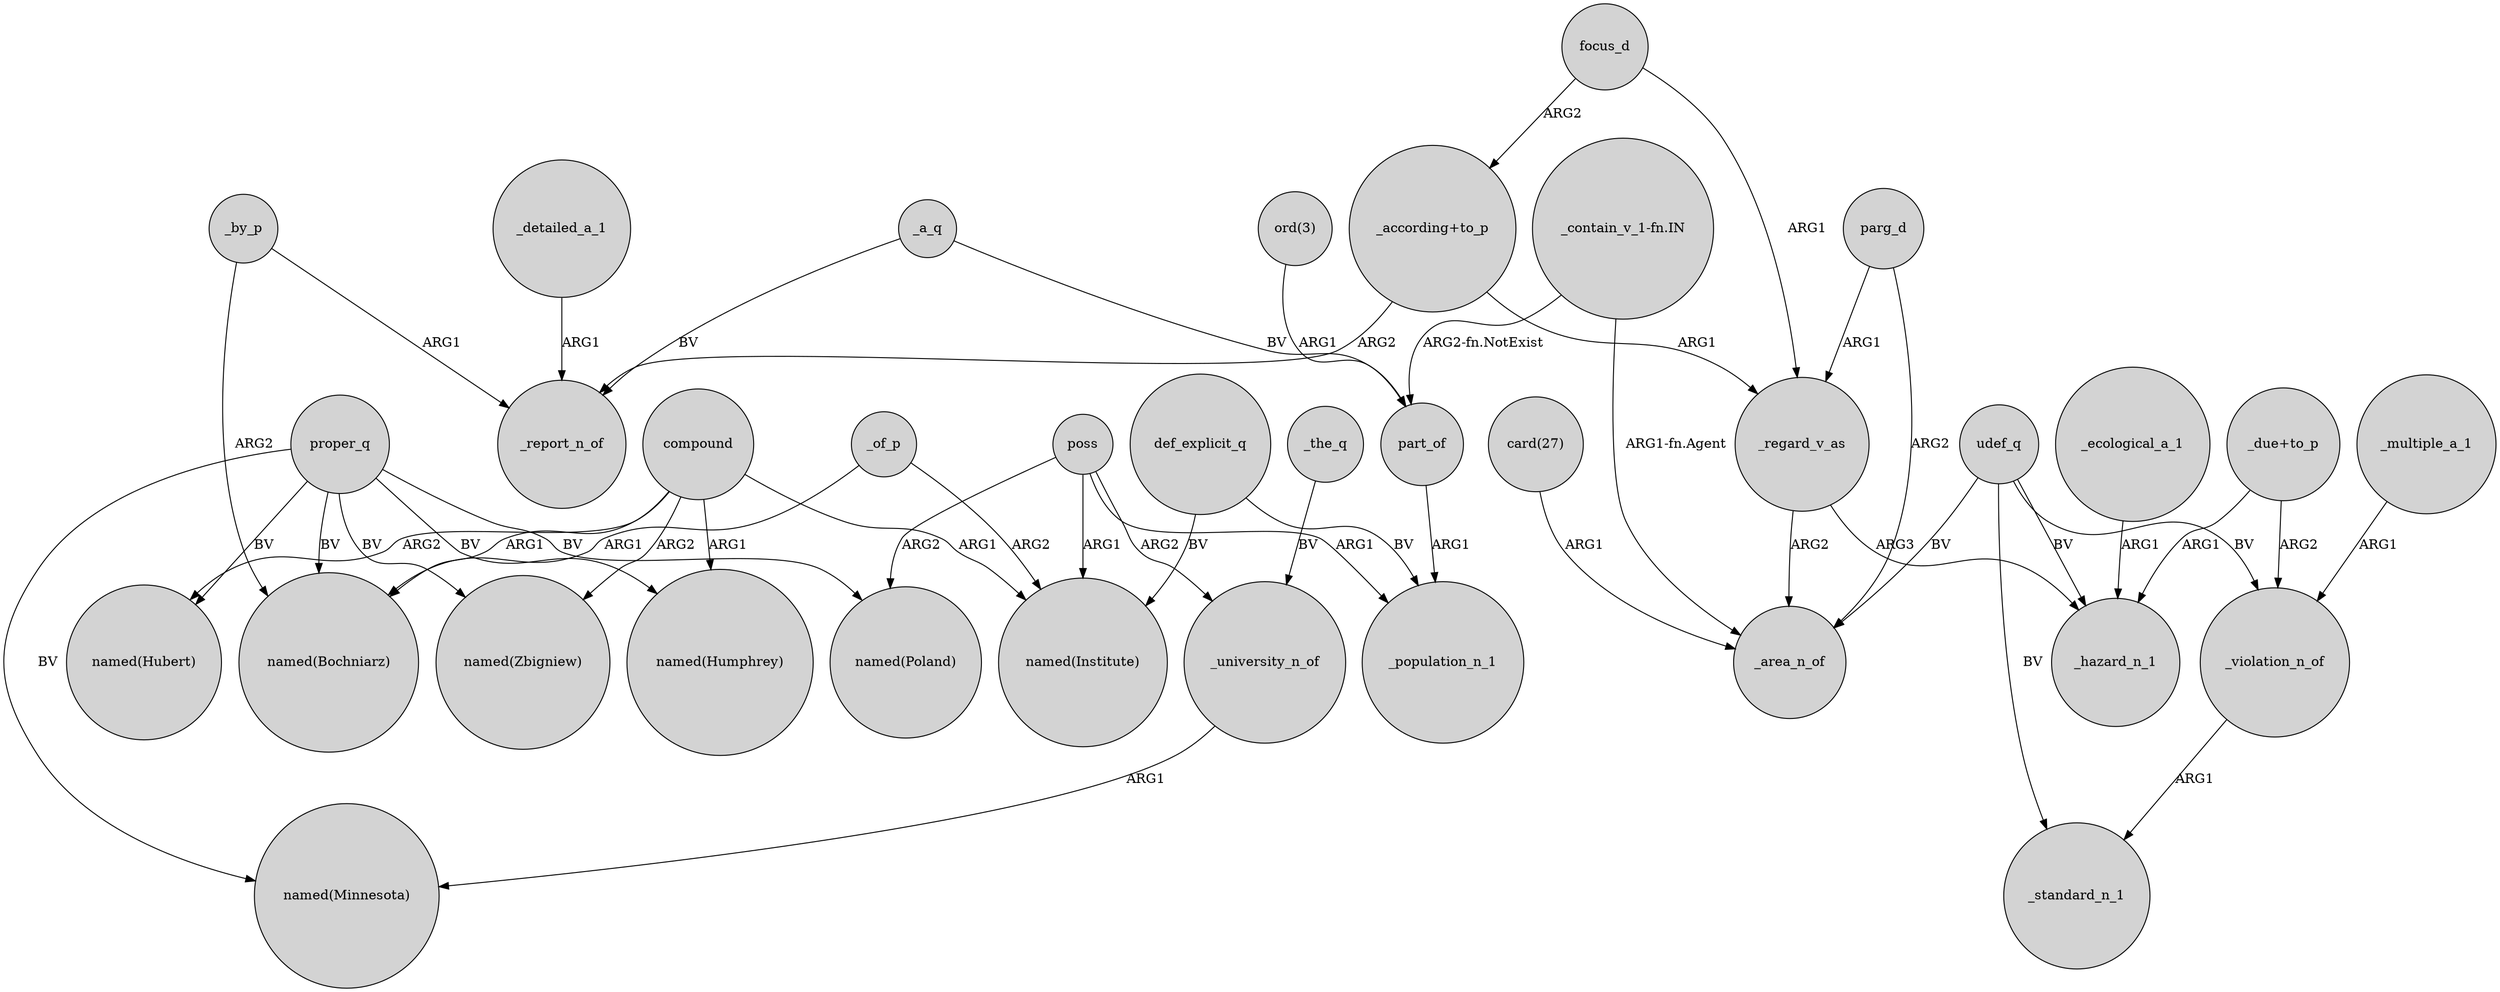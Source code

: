 digraph {
	node [shape=circle style=filled]
	_a_q -> _report_n_of [label=BV]
	poss -> "named(Institute)" [label=ARG1]
	focus_d -> _regard_v_as [label=ARG1]
	proper_q -> "named(Hubert)" [label=BV]
	proper_q -> "named(Humphrey)" [label=BV]
	_regard_v_as -> _area_n_of [label=ARG2]
	_the_q -> _university_n_of [label=BV]
	_of_p -> "named(Institute)" [label=ARG2]
	parg_d -> _area_n_of [label=ARG2]
	_by_p -> "named(Bochniarz)" [label=ARG2]
	udef_q -> _hazard_n_1 [label=BV]
	"_contain_v_1-fn.IN" -> _area_n_of [label="ARG1-fn.Agent"]
	_of_p -> "named(Bochniarz)" [label=ARG1]
	"_contain_v_1-fn.IN" -> part_of [label="ARG2-fn.NotExist"]
	compound -> "named(Hubert)" [label=ARG2]
	poss -> "named(Poland)" [label=ARG2]
	proper_q -> "named(Minnesota)" [label=BV]
	compound -> "named(Institute)" [label=ARG1]
	proper_q -> "named(Bochniarz)" [label=BV]
	poss -> _university_n_of [label=ARG2]
	part_of -> _population_n_1 [label=ARG1]
	compound -> "named(Bochniarz)" [label=ARG1]
	proper_q -> "named(Poland)" [label=BV]
	def_explicit_q -> _population_n_1 [label=BV]
	"card(27)" -> _area_n_of [label=ARG1]
	_by_p -> _report_n_of [label=ARG1]
	_regard_v_as -> _hazard_n_1 [label=ARG3]
	compound -> "named(Humphrey)" [label=ARG1]
	_violation_n_of -> _standard_n_1 [label=ARG1]
	_multiple_a_1 -> _violation_n_of [label=ARG1]
	focus_d -> "_according+to_p" [label=ARG2]
	"_according+to_p" -> _report_n_of [label=ARG2]
	udef_q -> _violation_n_of [label=BV]
	compound -> "named(Zbigniew)" [label=ARG2]
	proper_q -> "named(Zbigniew)" [label=BV]
	_university_n_of -> "named(Minnesota)" [label=ARG1]
	_ecological_a_1 -> _hazard_n_1 [label=ARG1]
	def_explicit_q -> "named(Institute)" [label=BV]
	_a_q -> part_of [label=BV]
	"_due+to_p" -> _hazard_n_1 [label=ARG1]
	udef_q -> _area_n_of [label=BV]
	udef_q -> _standard_n_1 [label=BV]
	poss -> _population_n_1 [label=ARG1]
	"_due+to_p" -> _violation_n_of [label=ARG2]
	"ord(3)" -> part_of [label=ARG1]
	"_according+to_p" -> _regard_v_as [label=ARG1]
	_detailed_a_1 -> _report_n_of [label=ARG1]
	parg_d -> _regard_v_as [label=ARG1]
}
